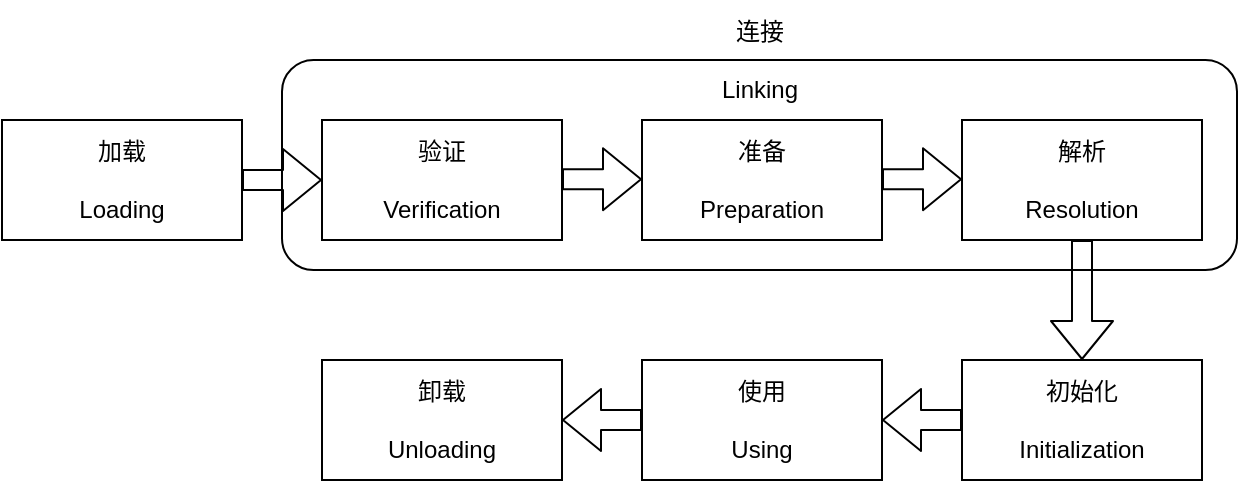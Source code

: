 <mxfile version="14.4.9" type="github">
  <diagram id="PbG4Fj4FKivZKdx_B7DZ" name="第 1 页">
    <mxGraphModel dx="865" dy="457" grid="1" gridSize="10" guides="1" tooltips="1" connect="1" arrows="1" fold="1" page="1" pageScale="1" pageWidth="850" pageHeight="1100" math="0" shadow="0">
      <root>
        <mxCell id="0" />
        <mxCell id="1" parent="0" />
        <mxCell id="pSTd1nk35drogaQdeWbf-8" value="" style="rounded=1;whiteSpace=wrap;html=1;" vertex="1" parent="1">
          <mxGeometry x="300" y="210" width="477.5" height="105" as="geometry" />
        </mxCell>
        <mxCell id="pSTd1nk35drogaQdeWbf-1" value="加载&lt;br&gt;&lt;br&gt;Loading" style="rounded=0;whiteSpace=wrap;html=1;" vertex="1" parent="1">
          <mxGeometry x="160" y="240" width="120" height="60" as="geometry" />
        </mxCell>
        <mxCell id="pSTd1nk35drogaQdeWbf-2" value="验证&lt;br&gt;&lt;br&gt;Verification" style="rounded=0;whiteSpace=wrap;html=1;" vertex="1" parent="1">
          <mxGeometry x="320" y="240" width="120" height="60" as="geometry" />
        </mxCell>
        <mxCell id="pSTd1nk35drogaQdeWbf-3" value="准备&lt;br&gt;&lt;br&gt;Preparation" style="rounded=0;whiteSpace=wrap;html=1;" vertex="1" parent="1">
          <mxGeometry x="480" y="240" width="120" height="60" as="geometry" />
        </mxCell>
        <mxCell id="pSTd1nk35drogaQdeWbf-4" value="解析&lt;br&gt;&lt;br&gt;Resolution" style="rounded=0;whiteSpace=wrap;html=1;" vertex="1" parent="1">
          <mxGeometry x="640" y="240" width="120" height="60" as="geometry" />
        </mxCell>
        <mxCell id="pSTd1nk35drogaQdeWbf-5" value="初始化&lt;br&gt;&lt;br&gt;Initialization" style="rounded=0;whiteSpace=wrap;html=1;" vertex="1" parent="1">
          <mxGeometry x="640" y="360" width="120" height="60" as="geometry" />
        </mxCell>
        <mxCell id="pSTd1nk35drogaQdeWbf-6" value="使用&lt;br&gt;&lt;br&gt;Using" style="rounded=0;whiteSpace=wrap;html=1;" vertex="1" parent="1">
          <mxGeometry x="480" y="360" width="120" height="60" as="geometry" />
        </mxCell>
        <mxCell id="pSTd1nk35drogaQdeWbf-7" value="卸载&lt;br&gt;&lt;br&gt;Unloading" style="rounded=0;whiteSpace=wrap;html=1;" vertex="1" parent="1">
          <mxGeometry x="320" y="360" width="120" height="60" as="geometry" />
        </mxCell>
        <mxCell id="pSTd1nk35drogaQdeWbf-9" value="" style="shape=flexArrow;endArrow=classic;html=1;exitX=1;exitY=0.5;exitDx=0;exitDy=0;entryX=0;entryY=0.5;entryDx=0;entryDy=0;" edge="1" parent="1" source="pSTd1nk35drogaQdeWbf-1" target="pSTd1nk35drogaQdeWbf-2">
          <mxGeometry width="50" height="50" relative="1" as="geometry">
            <mxPoint x="410" y="220" as="sourcePoint" />
            <mxPoint x="460" y="170" as="targetPoint" />
          </mxGeometry>
        </mxCell>
        <mxCell id="pSTd1nk35drogaQdeWbf-10" value="" style="shape=flexArrow;endArrow=classic;html=1;exitX=1;exitY=0.5;exitDx=0;exitDy=0;entryX=0;entryY=0.5;entryDx=0;entryDy=0;" edge="1" parent="1">
          <mxGeometry width="50" height="50" relative="1" as="geometry">
            <mxPoint x="440" y="269.58" as="sourcePoint" />
            <mxPoint x="480" y="269.58" as="targetPoint" />
          </mxGeometry>
        </mxCell>
        <mxCell id="pSTd1nk35drogaQdeWbf-12" value="" style="shape=flexArrow;endArrow=classic;html=1;exitX=1;exitY=0.5;exitDx=0;exitDy=0;entryX=0;entryY=0.5;entryDx=0;entryDy=0;" edge="1" parent="1">
          <mxGeometry width="50" height="50" relative="1" as="geometry">
            <mxPoint x="600" y="269.58" as="sourcePoint" />
            <mxPoint x="640" y="269.58" as="targetPoint" />
          </mxGeometry>
        </mxCell>
        <mxCell id="pSTd1nk35drogaQdeWbf-13" value="连接&lt;br&gt;&lt;br&gt;Linking" style="text;html=1;strokeColor=none;fillColor=none;align=center;verticalAlign=middle;whiteSpace=wrap;rounded=0;" vertex="1" parent="1">
          <mxGeometry x="493.75" y="180" width="90" height="60" as="geometry" />
        </mxCell>
        <mxCell id="pSTd1nk35drogaQdeWbf-14" value="" style="shape=flexArrow;endArrow=classic;html=1;entryX=0.5;entryY=0;entryDx=0;entryDy=0;exitX=0.5;exitY=1;exitDx=0;exitDy=0;" edge="1" parent="1" source="pSTd1nk35drogaQdeWbf-4" target="pSTd1nk35drogaQdeWbf-5">
          <mxGeometry width="50" height="50" relative="1" as="geometry">
            <mxPoint x="700" y="330" as="sourcePoint" />
            <mxPoint x="840" y="290" as="targetPoint" />
          </mxGeometry>
        </mxCell>
        <mxCell id="pSTd1nk35drogaQdeWbf-15" value="" style="shape=flexArrow;endArrow=classic;html=1;entryX=1;entryY=0.5;entryDx=0;entryDy=0;exitX=0;exitY=0.5;exitDx=0;exitDy=0;" edge="1" parent="1" source="pSTd1nk35drogaQdeWbf-5" target="pSTd1nk35drogaQdeWbf-6">
          <mxGeometry width="50" height="50" relative="1" as="geometry">
            <mxPoint x="570" y="480" as="sourcePoint" />
            <mxPoint x="620" y="430" as="targetPoint" />
          </mxGeometry>
        </mxCell>
        <mxCell id="pSTd1nk35drogaQdeWbf-16" value="" style="shape=flexArrow;endArrow=classic;html=1;entryX=1;entryY=0.5;entryDx=0;entryDy=0;exitX=0;exitY=0.5;exitDx=0;exitDy=0;" edge="1" parent="1">
          <mxGeometry width="50" height="50" relative="1" as="geometry">
            <mxPoint x="480" y="390" as="sourcePoint" />
            <mxPoint x="440" y="390" as="targetPoint" />
          </mxGeometry>
        </mxCell>
      </root>
    </mxGraphModel>
  </diagram>
</mxfile>
